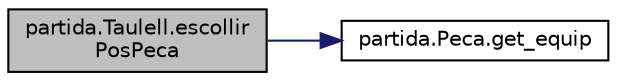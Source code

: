 digraph "partida.Taulell.escollirPosPeca"
{
 // LATEX_PDF_SIZE
  edge [fontname="Helvetica",fontsize="10",labelfontname="Helvetica",labelfontsize="10"];
  node [fontname="Helvetica",fontsize="10",shape=record];
  rankdir="LR";
  Node1 [label="partida.Taulell.escollir\lPosPeca",height=0.2,width=0.4,color="black", fillcolor="grey75", style="filled", fontcolor="black",tooltip="Metode que escull una posició aleatoria amb una peça d'un equip."];
  Node1 -> Node2 [color="midnightblue",fontsize="10",style="solid",fontname="Helvetica"];
  Node2 [label="partida.Peca.get_equip",height=0.2,width=0.4,color="black", fillcolor="white", style="filled",URL="$classpartida_1_1_peca.html#acf746f82f289a4a6b9c13f518df1fe6b",tooltip="Equip."];
}
